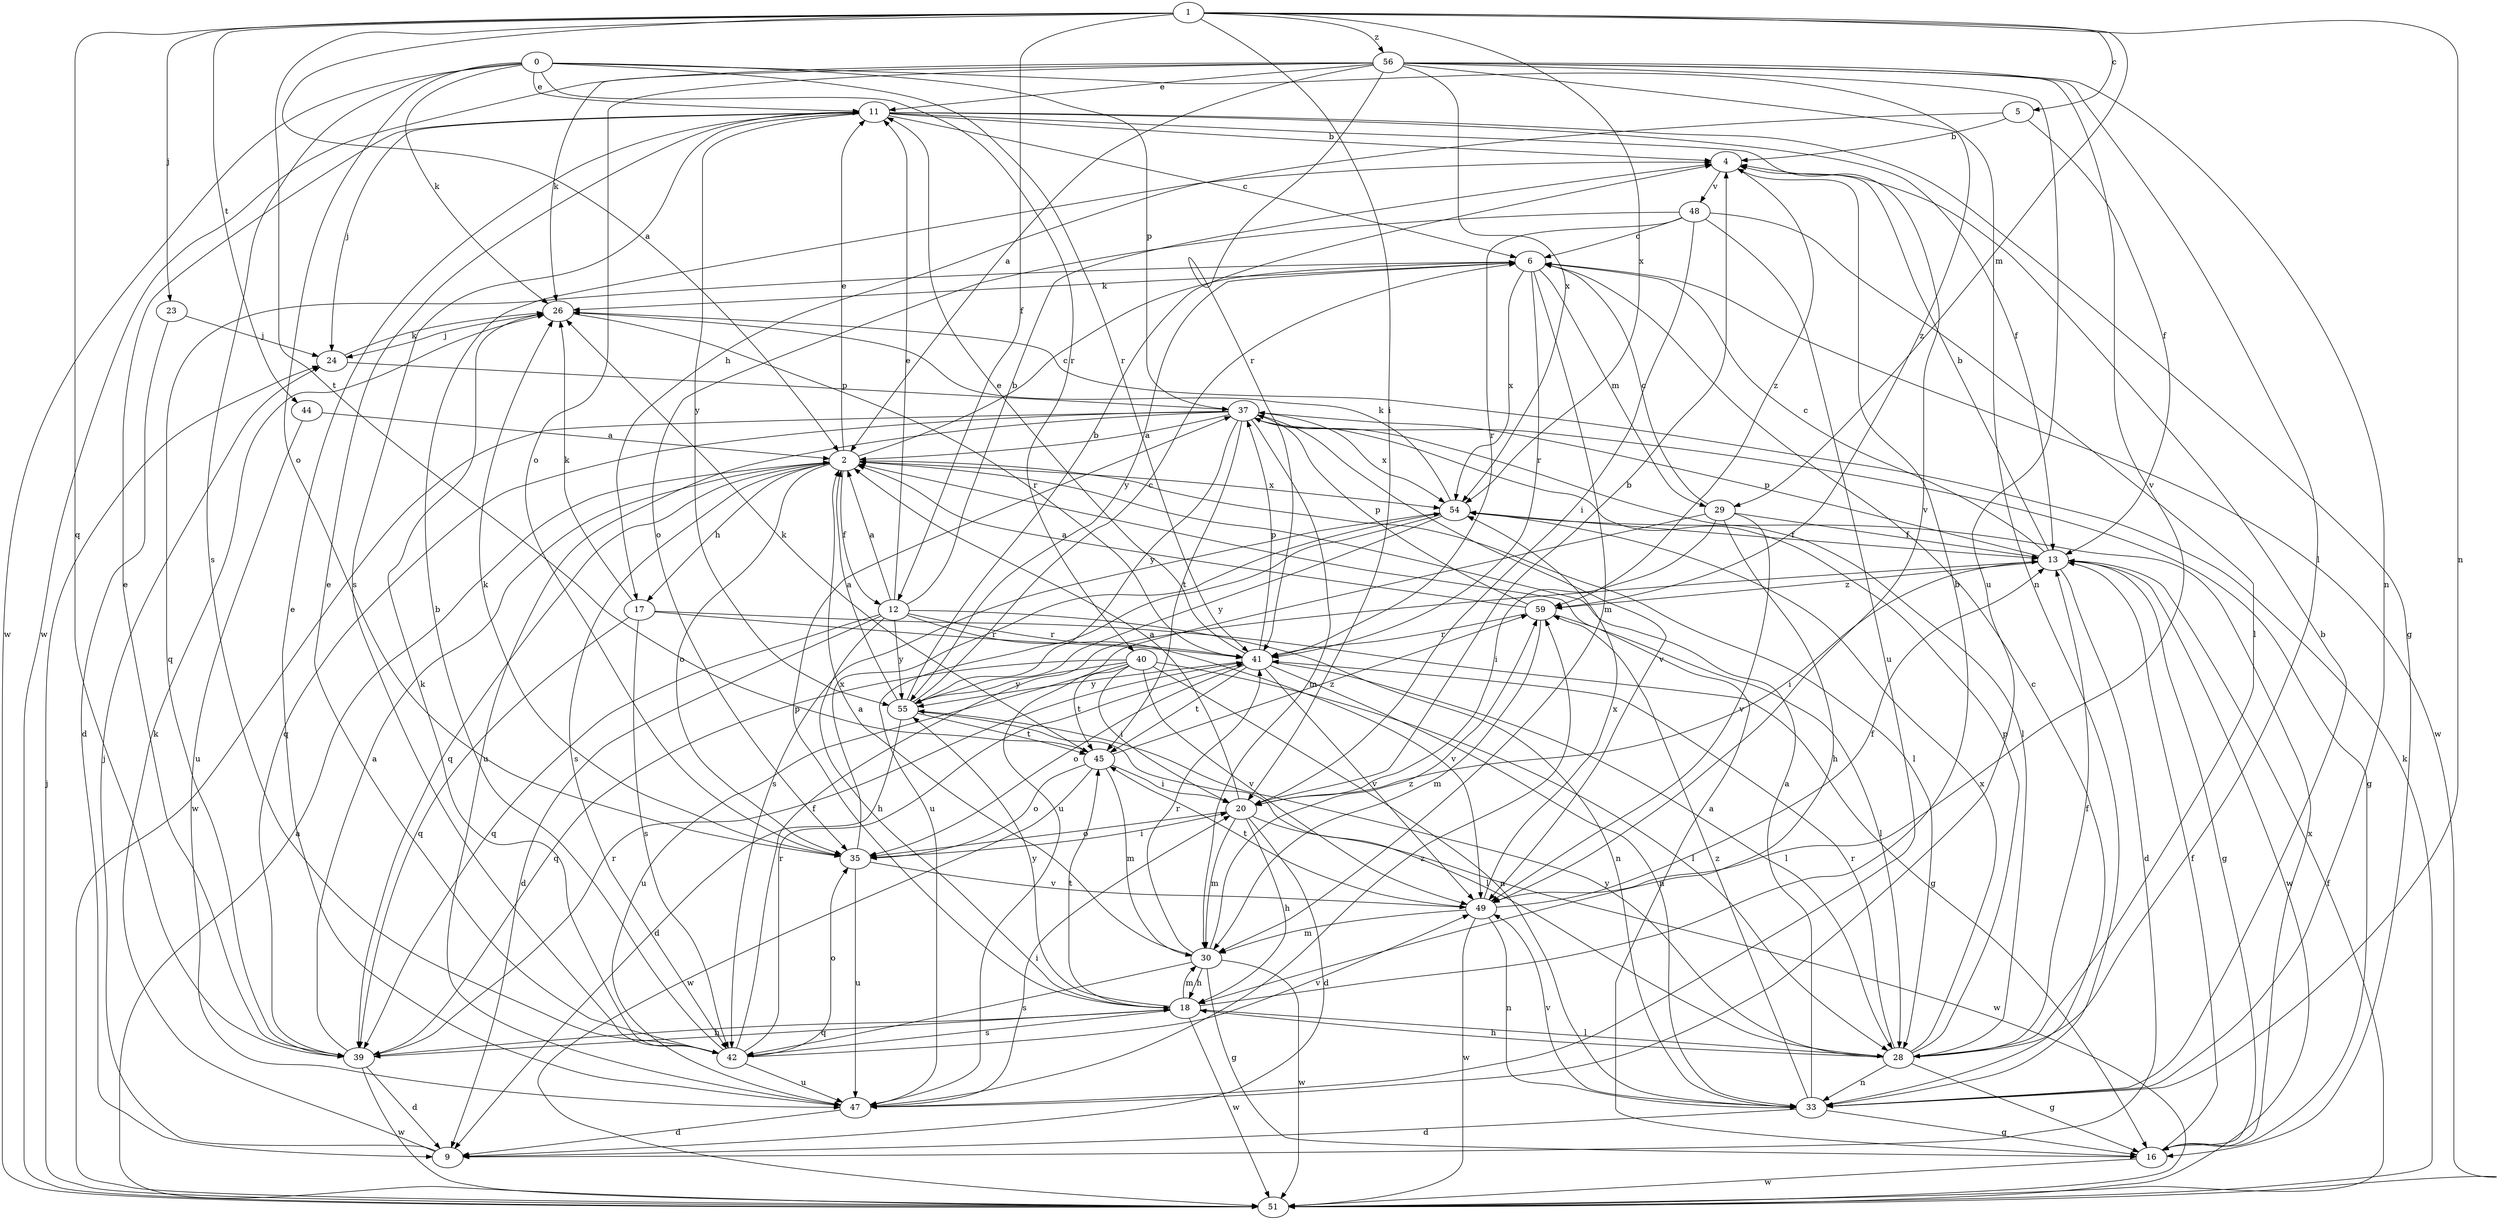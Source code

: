 strict digraph  {
0;
1;
2;
4;
5;
6;
9;
11;
12;
13;
16;
17;
18;
20;
23;
24;
26;
28;
29;
30;
33;
35;
37;
39;
40;
41;
42;
44;
45;
47;
48;
49;
51;
54;
55;
56;
59;
0 -> 11  [label=e];
0 -> 26  [label=k];
0 -> 33  [label=n];
0 -> 35  [label=o];
0 -> 37  [label=p];
0 -> 40  [label=r];
0 -> 41  [label=r];
0 -> 42  [label=s];
0 -> 51  [label=w];
1 -> 2  [label=a];
1 -> 5  [label=c];
1 -> 12  [label=f];
1 -> 20  [label=i];
1 -> 23  [label=j];
1 -> 29  [label=m];
1 -> 33  [label=n];
1 -> 39  [label=q];
1 -> 44  [label=t];
1 -> 45  [label=t];
1 -> 54  [label=x];
1 -> 56  [label=z];
2 -> 6  [label=c];
2 -> 11  [label=e];
2 -> 12  [label=f];
2 -> 17  [label=h];
2 -> 28  [label=l];
2 -> 35  [label=o];
2 -> 39  [label=q];
2 -> 42  [label=s];
2 -> 54  [label=x];
4 -> 48  [label=v];
4 -> 59  [label=z];
5 -> 4  [label=b];
5 -> 13  [label=f];
5 -> 17  [label=h];
6 -> 26  [label=k];
6 -> 29  [label=m];
6 -> 30  [label=m];
6 -> 39  [label=q];
6 -> 41  [label=r];
6 -> 51  [label=w];
6 -> 54  [label=x];
6 -> 55  [label=y];
9 -> 24  [label=j];
9 -> 26  [label=k];
11 -> 4  [label=b];
11 -> 6  [label=c];
11 -> 13  [label=f];
11 -> 16  [label=g];
11 -> 24  [label=j];
11 -> 42  [label=s];
11 -> 49  [label=v];
11 -> 55  [label=y];
12 -> 2  [label=a];
12 -> 4  [label=b];
12 -> 9  [label=d];
12 -> 11  [label=e];
12 -> 18  [label=h];
12 -> 33  [label=n];
12 -> 39  [label=q];
12 -> 41  [label=r];
12 -> 49  [label=v];
12 -> 55  [label=y];
13 -> 4  [label=b];
13 -> 6  [label=c];
13 -> 9  [label=d];
13 -> 16  [label=g];
13 -> 20  [label=i];
13 -> 37  [label=p];
13 -> 51  [label=w];
13 -> 59  [label=z];
16 -> 2  [label=a];
16 -> 13  [label=f];
16 -> 51  [label=w];
16 -> 54  [label=x];
17 -> 16  [label=g];
17 -> 26  [label=k];
17 -> 39  [label=q];
17 -> 41  [label=r];
17 -> 42  [label=s];
18 -> 4  [label=b];
18 -> 28  [label=l];
18 -> 30  [label=m];
18 -> 37  [label=p];
18 -> 39  [label=q];
18 -> 42  [label=s];
18 -> 45  [label=t];
18 -> 51  [label=w];
18 -> 55  [label=y];
20 -> 2  [label=a];
20 -> 4  [label=b];
20 -> 9  [label=d];
20 -> 18  [label=h];
20 -> 30  [label=m];
20 -> 35  [label=o];
20 -> 51  [label=w];
23 -> 9  [label=d];
23 -> 24  [label=j];
24 -> 26  [label=k];
24 -> 37  [label=p];
26 -> 24  [label=j];
26 -> 41  [label=r];
28 -> 13  [label=f];
28 -> 16  [label=g];
28 -> 18  [label=h];
28 -> 33  [label=n];
28 -> 37  [label=p];
28 -> 41  [label=r];
28 -> 54  [label=x];
28 -> 55  [label=y];
29 -> 6  [label=c];
29 -> 13  [label=f];
29 -> 18  [label=h];
29 -> 20  [label=i];
29 -> 47  [label=u];
29 -> 49  [label=v];
30 -> 2  [label=a];
30 -> 16  [label=g];
30 -> 18  [label=h];
30 -> 41  [label=r];
30 -> 42  [label=s];
30 -> 51  [label=w];
30 -> 59  [label=z];
33 -> 2  [label=a];
33 -> 4  [label=b];
33 -> 6  [label=c];
33 -> 9  [label=d];
33 -> 16  [label=g];
33 -> 49  [label=v];
33 -> 59  [label=z];
35 -> 20  [label=i];
35 -> 26  [label=k];
35 -> 47  [label=u];
35 -> 49  [label=v];
35 -> 54  [label=x];
37 -> 2  [label=a];
37 -> 16  [label=g];
37 -> 28  [label=l];
37 -> 30  [label=m];
37 -> 39  [label=q];
37 -> 45  [label=t];
37 -> 47  [label=u];
37 -> 49  [label=v];
37 -> 51  [label=w];
37 -> 54  [label=x];
37 -> 55  [label=y];
39 -> 2  [label=a];
39 -> 9  [label=d];
39 -> 11  [label=e];
39 -> 18  [label=h];
39 -> 41  [label=r];
39 -> 51  [label=w];
40 -> 20  [label=i];
40 -> 28  [label=l];
40 -> 33  [label=n];
40 -> 39  [label=q];
40 -> 45  [label=t];
40 -> 47  [label=u];
40 -> 49  [label=v];
40 -> 55  [label=y];
41 -> 11  [label=e];
41 -> 28  [label=l];
41 -> 33  [label=n];
41 -> 35  [label=o];
41 -> 37  [label=p];
41 -> 45  [label=t];
41 -> 49  [label=v];
41 -> 55  [label=y];
42 -> 4  [label=b];
42 -> 11  [label=e];
42 -> 13  [label=f];
42 -> 26  [label=k];
42 -> 35  [label=o];
42 -> 41  [label=r];
42 -> 47  [label=u];
42 -> 49  [label=v];
44 -> 2  [label=a];
44 -> 47  [label=u];
45 -> 20  [label=i];
45 -> 26  [label=k];
45 -> 30  [label=m];
45 -> 35  [label=o];
45 -> 51  [label=w];
45 -> 59  [label=z];
47 -> 9  [label=d];
47 -> 11  [label=e];
47 -> 20  [label=i];
47 -> 59  [label=z];
48 -> 6  [label=c];
48 -> 20  [label=i];
48 -> 28  [label=l];
48 -> 35  [label=o];
48 -> 41  [label=r];
48 -> 47  [label=u];
49 -> 13  [label=f];
49 -> 30  [label=m];
49 -> 33  [label=n];
49 -> 45  [label=t];
49 -> 51  [label=w];
49 -> 54  [label=x];
51 -> 2  [label=a];
51 -> 13  [label=f];
51 -> 24  [label=j];
51 -> 26  [label=k];
54 -> 13  [label=f];
54 -> 26  [label=k];
54 -> 42  [label=s];
54 -> 47  [label=u];
54 -> 55  [label=y];
55 -> 2  [label=a];
55 -> 4  [label=b];
55 -> 6  [label=c];
55 -> 9  [label=d];
55 -> 28  [label=l];
55 -> 45  [label=t];
56 -> 2  [label=a];
56 -> 11  [label=e];
56 -> 26  [label=k];
56 -> 28  [label=l];
56 -> 33  [label=n];
56 -> 35  [label=o];
56 -> 41  [label=r];
56 -> 47  [label=u];
56 -> 49  [label=v];
56 -> 51  [label=w];
56 -> 54  [label=x];
56 -> 59  [label=z];
59 -> 2  [label=a];
59 -> 28  [label=l];
59 -> 30  [label=m];
59 -> 37  [label=p];
59 -> 41  [label=r];
}
